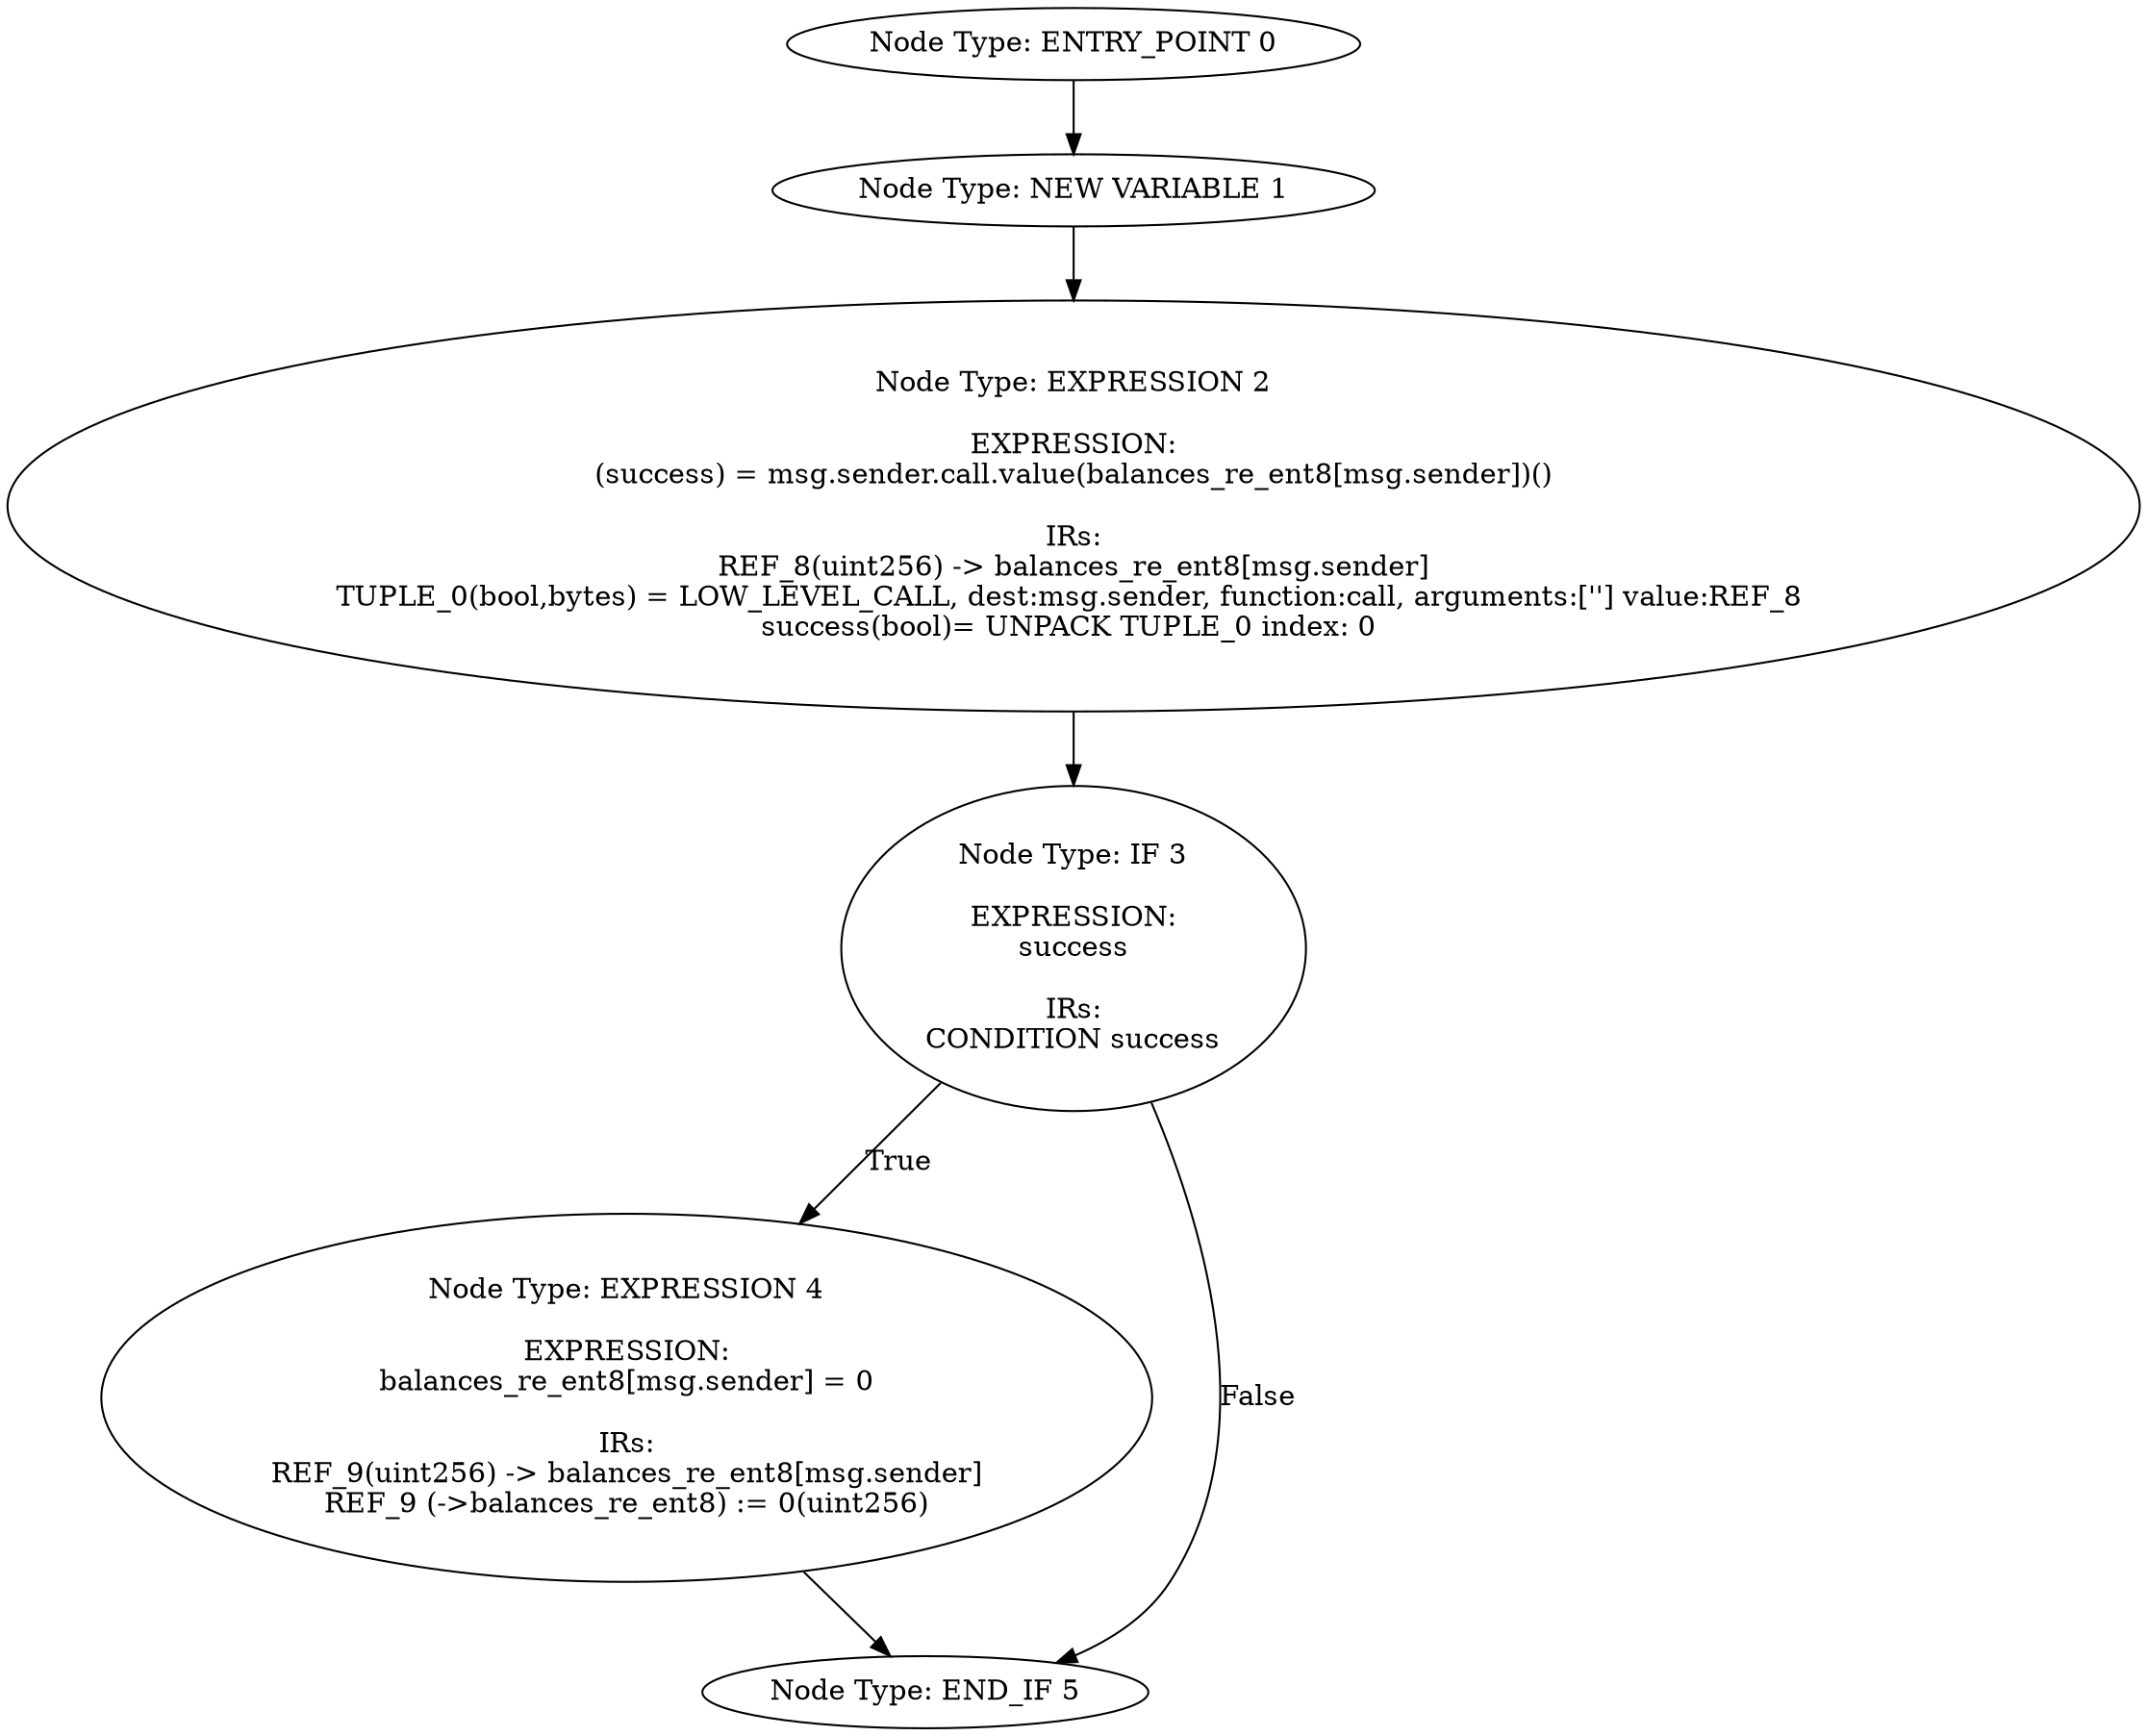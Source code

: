 digraph{
0[label="Node Type: ENTRY_POINT 0
"];
0->1;
1[label="Node Type: NEW VARIABLE 1
"];
1->2;
2[label="Node Type: EXPRESSION 2

EXPRESSION:
(success) = msg.sender.call.value(balances_re_ent8[msg.sender])()

IRs:
REF_8(uint256) -> balances_re_ent8[msg.sender]
TUPLE_0(bool,bytes) = LOW_LEVEL_CALL, dest:msg.sender, function:call, arguments:[''] value:REF_8 
success(bool)= UNPACK TUPLE_0 index: 0 "];
2->3;
3[label="Node Type: IF 3

EXPRESSION:
success

IRs:
CONDITION success"];
3->4[label="True"];
3->5[label="False"];
4[label="Node Type: EXPRESSION 4

EXPRESSION:
balances_re_ent8[msg.sender] = 0

IRs:
REF_9(uint256) -> balances_re_ent8[msg.sender]
REF_9 (->balances_re_ent8) := 0(uint256)"];
4->5;
5[label="Node Type: END_IF 5
"];
}
